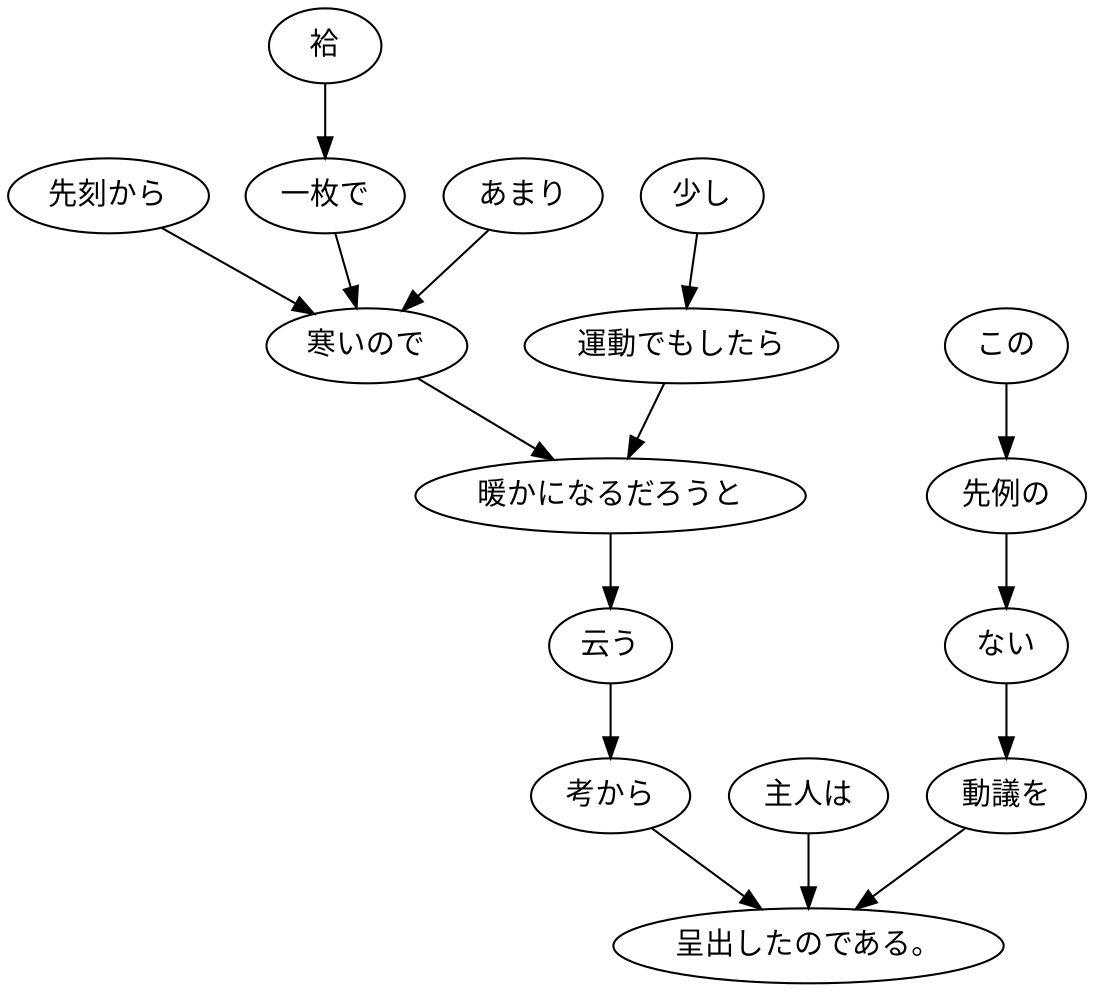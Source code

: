 digraph graph3172 {
	node0 [label="先刻から"];
	node1 [label="袷"];
	node2 [label="一枚で"];
	node3 [label="あまり"];
	node4 [label="寒いので"];
	node5 [label="少し"];
	node6 [label="運動でもしたら"];
	node7 [label="暖かになるだろうと"];
	node8 [label="云う"];
	node9 [label="考から"];
	node10 [label="主人は"];
	node11 [label="この"];
	node12 [label="先例の"];
	node13 [label="ない"];
	node14 [label="動議を"];
	node15 [label="呈出したのである。"];
	node0 -> node4;
	node1 -> node2;
	node2 -> node4;
	node3 -> node4;
	node4 -> node7;
	node5 -> node6;
	node6 -> node7;
	node7 -> node8;
	node8 -> node9;
	node9 -> node15;
	node10 -> node15;
	node11 -> node12;
	node12 -> node13;
	node13 -> node14;
	node14 -> node15;
}
